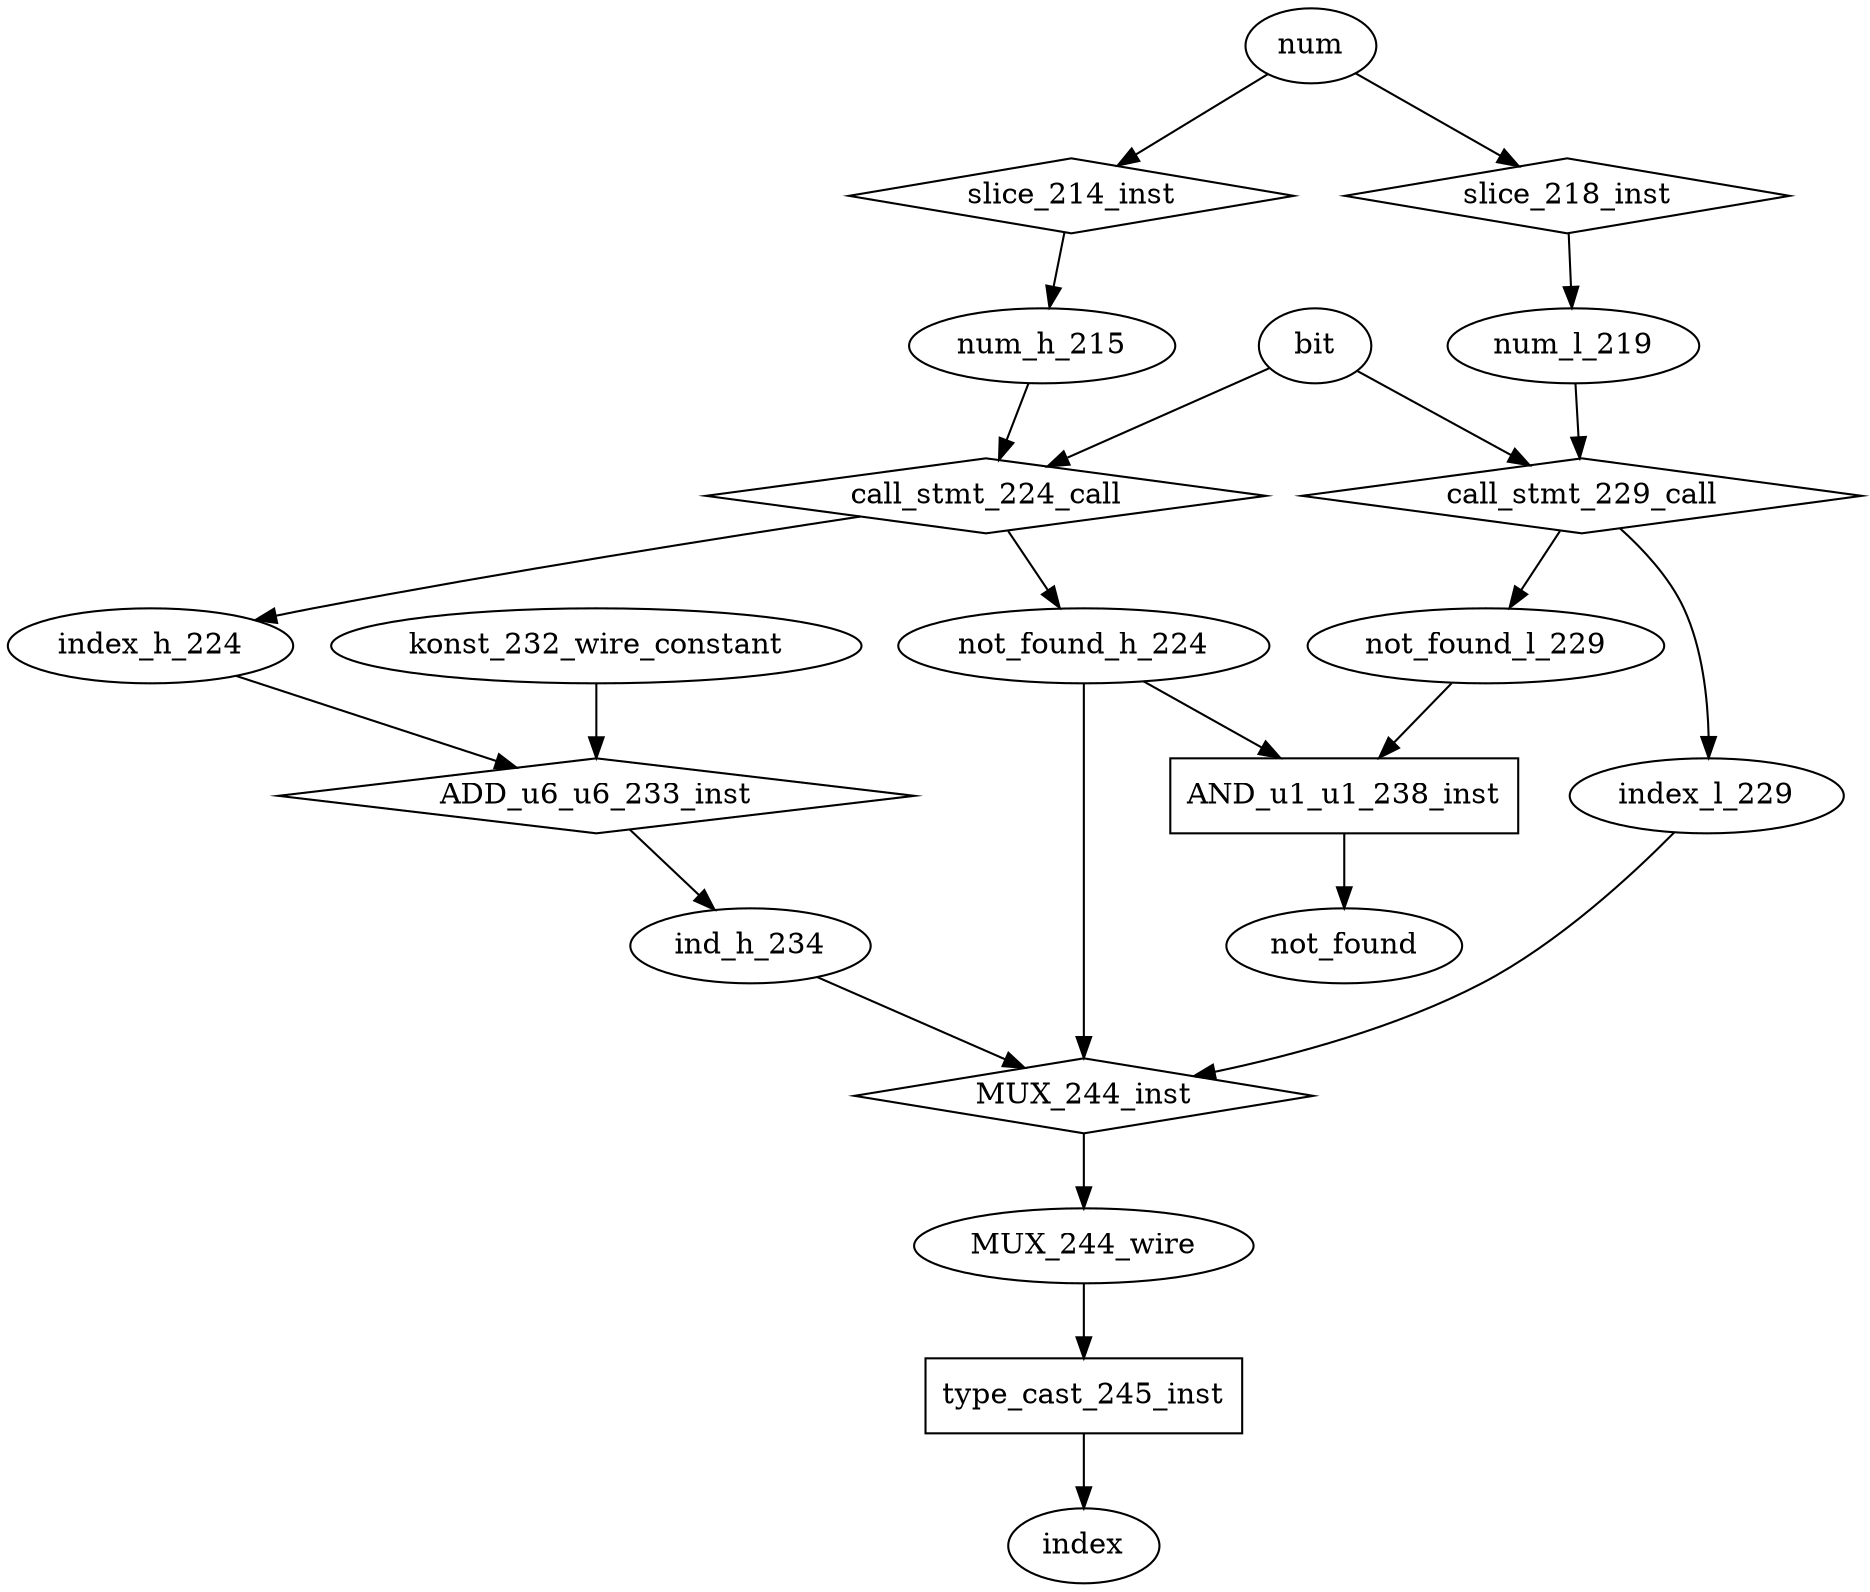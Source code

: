 digraph data_path {
  MUX_244_wire [shape=ellipse];
  ind_h_234 [shape=ellipse];
  index_h_224 [shape=ellipse];
  index_l_229 [shape=ellipse];
  konst_232_wire_constant [shape=ellipse];
  not_found_h_224 [shape=ellipse];
  not_found_l_229 [shape=ellipse];
  num_h_215 [shape=ellipse];
  num_l_219 [shape=ellipse];
  ADD_u6_u6_233_inst [shape=diamond];
index_h_224  -> ADD_u6_u6_233_inst;
konst_232_wire_constant  -> ADD_u6_u6_233_inst;
ADD_u6_u6_233_inst -> ind_h_234;
  AND_u1_u1_238_inst [shape=rectangle];
not_found_h_224  -> AND_u1_u1_238_inst;
not_found_l_229  -> AND_u1_u1_238_inst;
AND_u1_u1_238_inst -> not_found;
  MUX_244_inst [shape=diamond];
not_found_h_224  -> MUX_244_inst;
index_l_229  -> MUX_244_inst;
ind_h_234  -> MUX_244_inst;
MUX_244_inst -> MUX_244_wire;
  call_stmt_224_call [shape=diamond];
num_h_215  -> call_stmt_224_call;
bit  -> call_stmt_224_call;
call_stmt_224_call -> index_h_224;
call_stmt_224_call -> not_found_h_224;
  call_stmt_229_call [shape=diamond];
num_l_219  -> call_stmt_229_call;
bit  -> call_stmt_229_call;
call_stmt_229_call -> index_l_229;
call_stmt_229_call -> not_found_l_229;
  slice_214_inst [shape=diamond];
num  -> slice_214_inst;
slice_214_inst -> num_h_215;
  slice_218_inst [shape=diamond];
num  -> slice_218_inst;
slice_218_inst -> num_l_219;
  type_cast_245_inst [shape=rectangle];
MUX_244_wire  -> type_cast_245_inst;
type_cast_245_inst -> index;
}
